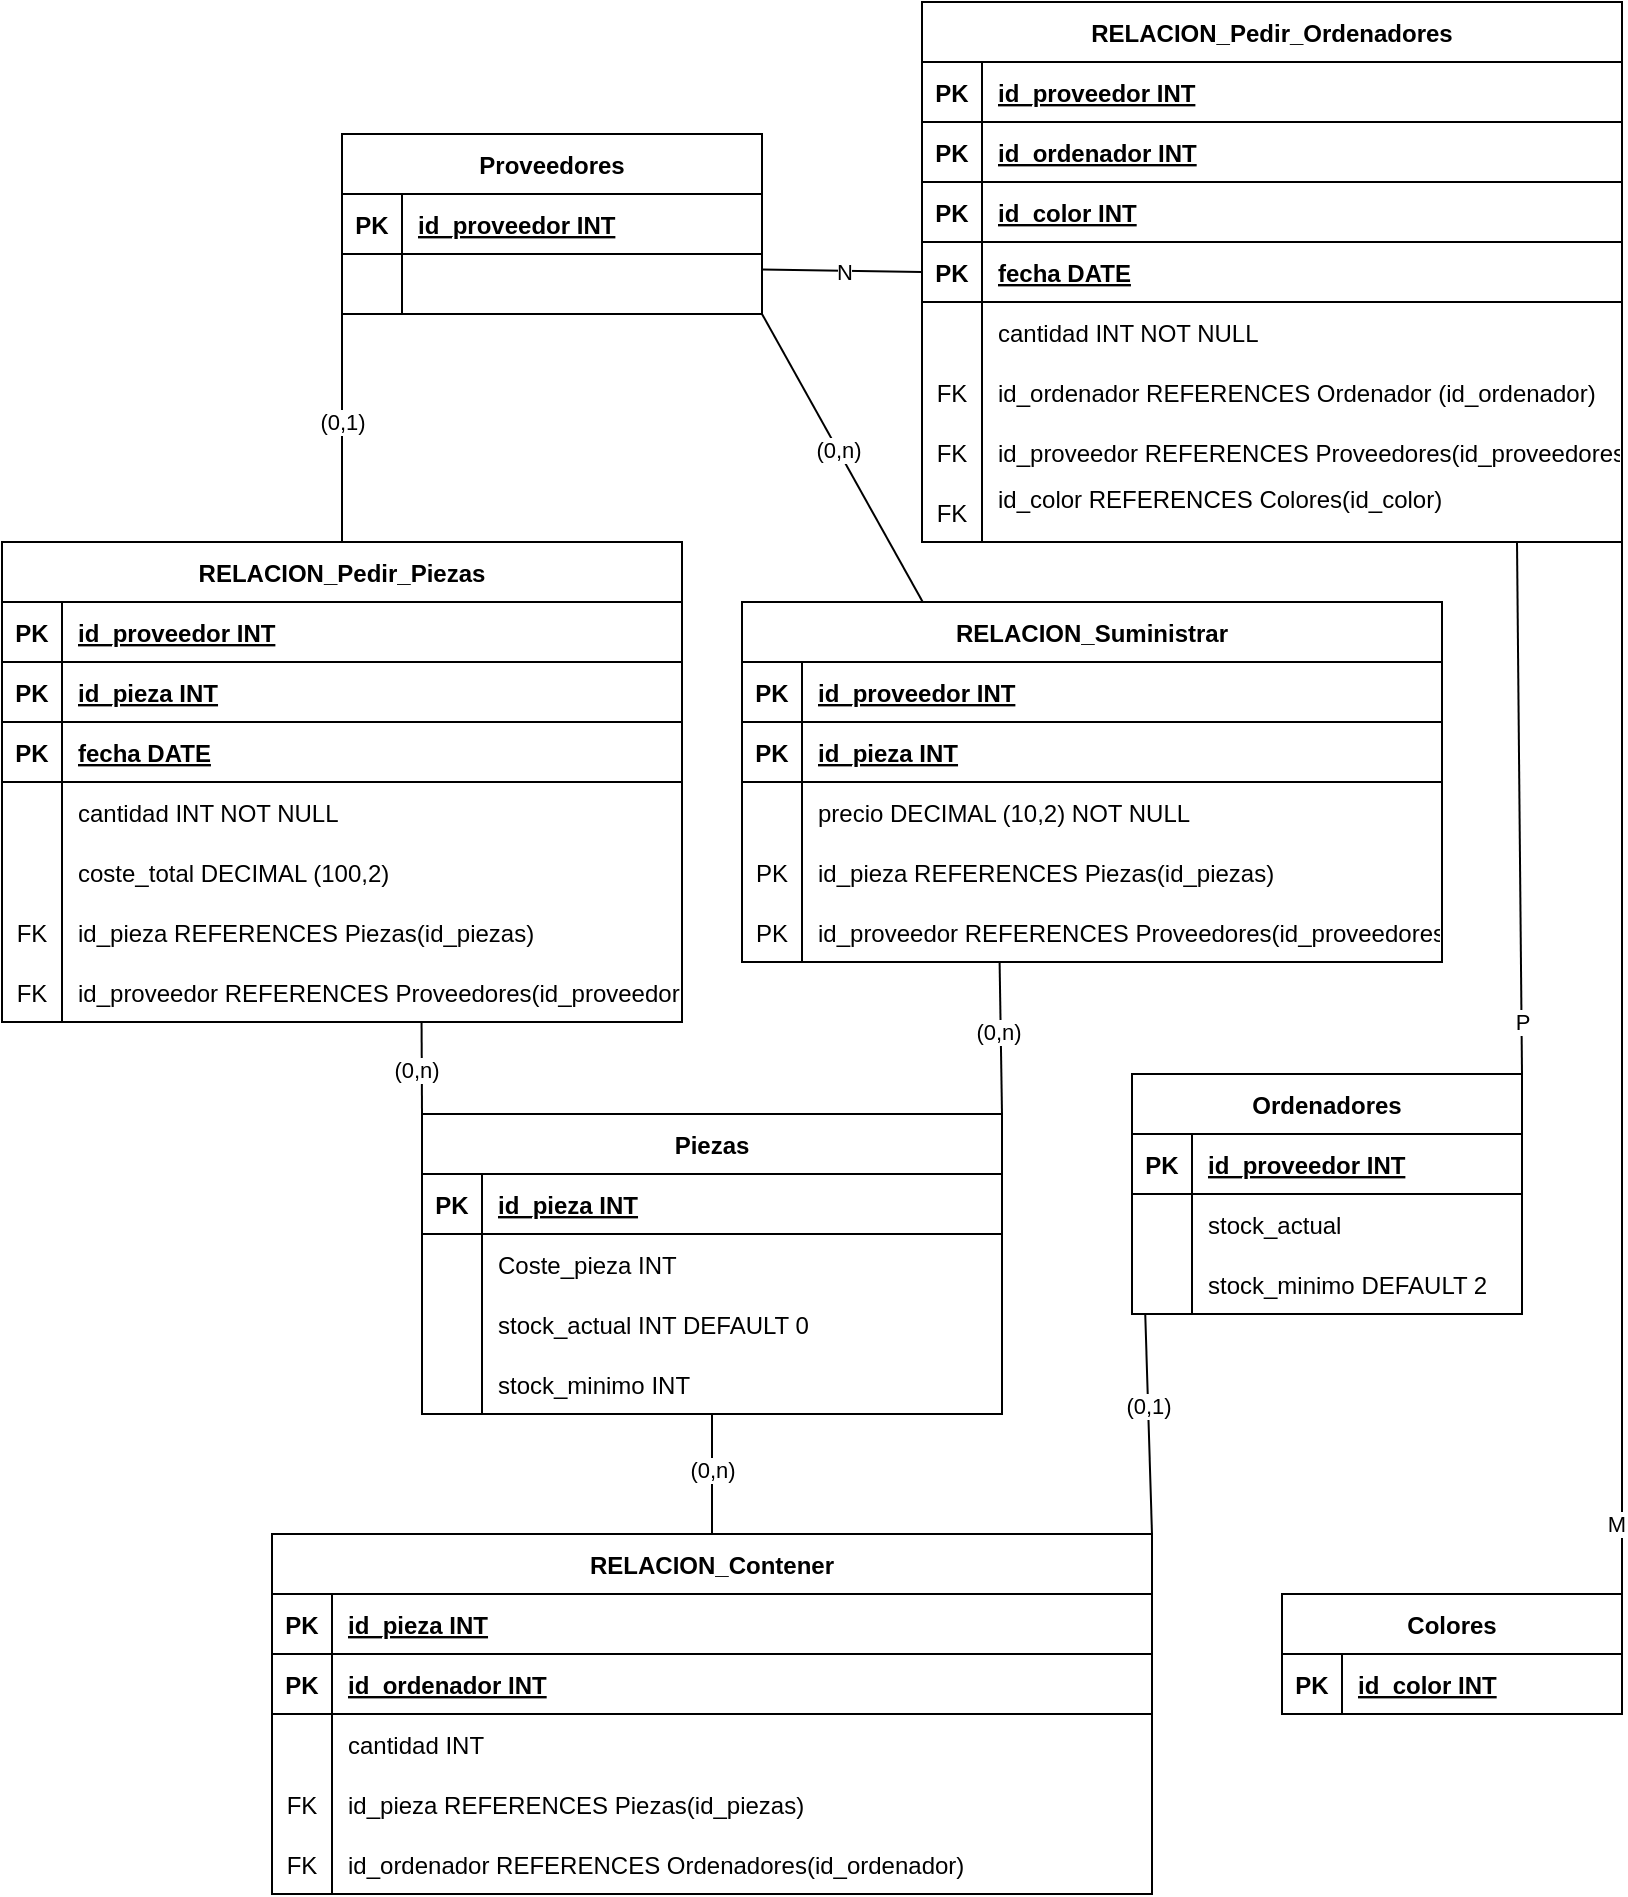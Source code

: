 <mxfile version="25.0.3">
  <diagram name="Página-1" id="WeaR8kVP9gjXqTpjdHMV">
    <mxGraphModel dx="852" dy="1345" grid="1" gridSize="10" guides="1" tooltips="1" connect="1" arrows="1" fold="1" page="1" pageScale="1" pageWidth="827" pageHeight="1169" math="0" shadow="0">
      <root>
        <mxCell id="0" />
        <mxCell id="1" parent="0" />
        <mxCell id="6BR1m1Nk0KtgJhsxXlBA-76" value="Piezas" style="shape=table;startSize=30;container=1;collapsible=1;childLayout=tableLayout;fixedRows=1;rowLines=0;fontStyle=1;align=center;resizeLast=1;" vertex="1" parent="1">
          <mxGeometry x="220" y="630" width="290" height="150" as="geometry" />
        </mxCell>
        <mxCell id="6BR1m1Nk0KtgJhsxXlBA-77" value="" style="shape=tableRow;horizontal=0;startSize=0;swimlaneHead=0;swimlaneBody=0;fillColor=none;collapsible=0;dropTarget=0;points=[[0,0.5],[1,0.5]];portConstraint=eastwest;strokeColor=inherit;top=0;left=0;right=0;bottom=1;" vertex="1" parent="6BR1m1Nk0KtgJhsxXlBA-76">
          <mxGeometry y="30" width="290" height="30" as="geometry" />
        </mxCell>
        <mxCell id="6BR1m1Nk0KtgJhsxXlBA-78" value="PK" style="shape=partialRectangle;overflow=hidden;connectable=0;fillColor=none;strokeColor=inherit;top=0;left=0;bottom=0;right=0;fontStyle=1;" vertex="1" parent="6BR1m1Nk0KtgJhsxXlBA-77">
          <mxGeometry width="30" height="30" as="geometry">
            <mxRectangle width="30" height="30" as="alternateBounds" />
          </mxGeometry>
        </mxCell>
        <mxCell id="6BR1m1Nk0KtgJhsxXlBA-79" value="id_pieza INT" style="shape=partialRectangle;overflow=hidden;connectable=0;fillColor=none;align=left;strokeColor=inherit;top=0;left=0;bottom=0;right=0;spacingLeft=6;fontStyle=5;" vertex="1" parent="6BR1m1Nk0KtgJhsxXlBA-77">
          <mxGeometry x="30" width="260" height="30" as="geometry">
            <mxRectangle width="260" height="30" as="alternateBounds" />
          </mxGeometry>
        </mxCell>
        <mxCell id="6BR1m1Nk0KtgJhsxXlBA-80" value="" style="shape=tableRow;horizontal=0;startSize=0;swimlaneHead=0;swimlaneBody=0;fillColor=none;collapsible=0;dropTarget=0;points=[[0,0.5],[1,0.5]];portConstraint=eastwest;strokeColor=inherit;top=0;left=0;right=0;bottom=0;" vertex="1" parent="6BR1m1Nk0KtgJhsxXlBA-76">
          <mxGeometry y="60" width="290" height="30" as="geometry" />
        </mxCell>
        <mxCell id="6BR1m1Nk0KtgJhsxXlBA-81" value="" style="shape=partialRectangle;overflow=hidden;connectable=0;fillColor=none;strokeColor=inherit;top=0;left=0;bottom=0;right=0;" vertex="1" parent="6BR1m1Nk0KtgJhsxXlBA-80">
          <mxGeometry width="30" height="30" as="geometry">
            <mxRectangle width="30" height="30" as="alternateBounds" />
          </mxGeometry>
        </mxCell>
        <mxCell id="6BR1m1Nk0KtgJhsxXlBA-82" value="Coste_pieza INT" style="shape=partialRectangle;overflow=hidden;connectable=0;fillColor=none;align=left;strokeColor=inherit;top=0;left=0;bottom=0;right=0;spacingLeft=6;" vertex="1" parent="6BR1m1Nk0KtgJhsxXlBA-80">
          <mxGeometry x="30" width="260" height="30" as="geometry">
            <mxRectangle width="260" height="30" as="alternateBounds" />
          </mxGeometry>
        </mxCell>
        <mxCell id="6BR1m1Nk0KtgJhsxXlBA-83" value="" style="shape=tableRow;horizontal=0;startSize=0;swimlaneHead=0;swimlaneBody=0;fillColor=none;collapsible=0;dropTarget=0;points=[[0,0.5],[1,0.5]];portConstraint=eastwest;strokeColor=inherit;top=0;left=0;right=0;bottom=0;" vertex="1" parent="6BR1m1Nk0KtgJhsxXlBA-76">
          <mxGeometry y="90" width="290" height="30" as="geometry" />
        </mxCell>
        <mxCell id="6BR1m1Nk0KtgJhsxXlBA-84" value="" style="shape=partialRectangle;overflow=hidden;connectable=0;fillColor=none;strokeColor=inherit;top=0;left=0;bottom=0;right=0;" vertex="1" parent="6BR1m1Nk0KtgJhsxXlBA-83">
          <mxGeometry width="30" height="30" as="geometry">
            <mxRectangle width="30" height="30" as="alternateBounds" />
          </mxGeometry>
        </mxCell>
        <mxCell id="6BR1m1Nk0KtgJhsxXlBA-85" value="stock_actual INT DEFAULT 0" style="shape=partialRectangle;overflow=hidden;connectable=0;fillColor=none;align=left;strokeColor=inherit;top=0;left=0;bottom=0;right=0;spacingLeft=6;" vertex="1" parent="6BR1m1Nk0KtgJhsxXlBA-83">
          <mxGeometry x="30" width="260" height="30" as="geometry">
            <mxRectangle width="260" height="30" as="alternateBounds" />
          </mxGeometry>
        </mxCell>
        <mxCell id="6BR1m1Nk0KtgJhsxXlBA-174" style="shape=tableRow;horizontal=0;startSize=0;swimlaneHead=0;swimlaneBody=0;fillColor=none;collapsible=0;dropTarget=0;points=[[0,0.5],[1,0.5]];portConstraint=eastwest;strokeColor=inherit;top=0;left=0;right=0;bottom=0;" vertex="1" parent="6BR1m1Nk0KtgJhsxXlBA-76">
          <mxGeometry y="120" width="290" height="30" as="geometry" />
        </mxCell>
        <mxCell id="6BR1m1Nk0KtgJhsxXlBA-175" style="shape=partialRectangle;overflow=hidden;connectable=0;fillColor=none;strokeColor=inherit;top=0;left=0;bottom=0;right=0;" vertex="1" parent="6BR1m1Nk0KtgJhsxXlBA-174">
          <mxGeometry width="30" height="30" as="geometry">
            <mxRectangle width="30" height="30" as="alternateBounds" />
          </mxGeometry>
        </mxCell>
        <mxCell id="6BR1m1Nk0KtgJhsxXlBA-176" value="stock_minimo INT" style="shape=partialRectangle;overflow=hidden;connectable=0;fillColor=none;align=left;strokeColor=inherit;top=0;left=0;bottom=0;right=0;spacingLeft=6;" vertex="1" parent="6BR1m1Nk0KtgJhsxXlBA-174">
          <mxGeometry x="30" width="260" height="30" as="geometry">
            <mxRectangle width="260" height="30" as="alternateBounds" />
          </mxGeometry>
        </mxCell>
        <mxCell id="6BR1m1Nk0KtgJhsxXlBA-100" value="RELACION_Contener" style="shape=table;startSize=30;container=1;collapsible=1;childLayout=tableLayout;fixedRows=1;rowLines=0;fontStyle=1;align=center;resizeLast=1;" vertex="1" parent="1">
          <mxGeometry x="145" y="840" width="440" height="180" as="geometry" />
        </mxCell>
        <mxCell id="6BR1m1Nk0KtgJhsxXlBA-101" value="" style="shape=tableRow;horizontal=0;startSize=0;swimlaneHead=0;swimlaneBody=0;fillColor=none;collapsible=0;dropTarget=0;points=[[0,0.5],[1,0.5]];portConstraint=eastwest;strokeColor=inherit;top=0;left=0;right=0;bottom=1;" vertex="1" parent="6BR1m1Nk0KtgJhsxXlBA-100">
          <mxGeometry y="30" width="440" height="30" as="geometry" />
        </mxCell>
        <mxCell id="6BR1m1Nk0KtgJhsxXlBA-102" value="PK" style="shape=partialRectangle;overflow=hidden;connectable=0;fillColor=none;strokeColor=inherit;top=0;left=0;bottom=0;right=0;fontStyle=1;" vertex="1" parent="6BR1m1Nk0KtgJhsxXlBA-101">
          <mxGeometry width="30" height="30" as="geometry">
            <mxRectangle width="30" height="30" as="alternateBounds" />
          </mxGeometry>
        </mxCell>
        <mxCell id="6BR1m1Nk0KtgJhsxXlBA-103" value="id_pieza INT" style="shape=partialRectangle;overflow=hidden;connectable=0;fillColor=none;align=left;strokeColor=inherit;top=0;left=0;bottom=0;right=0;spacingLeft=6;fontStyle=5;" vertex="1" parent="6BR1m1Nk0KtgJhsxXlBA-101">
          <mxGeometry x="30" width="410" height="30" as="geometry">
            <mxRectangle width="410" height="30" as="alternateBounds" />
          </mxGeometry>
        </mxCell>
        <mxCell id="6BR1m1Nk0KtgJhsxXlBA-112" style="shape=tableRow;horizontal=0;startSize=0;swimlaneHead=0;swimlaneBody=0;fillColor=none;collapsible=0;dropTarget=0;points=[[0,0.5],[1,0.5]];portConstraint=eastwest;strokeColor=inherit;top=0;left=0;right=0;bottom=1;" vertex="1" parent="6BR1m1Nk0KtgJhsxXlBA-100">
          <mxGeometry y="60" width="440" height="30" as="geometry" />
        </mxCell>
        <mxCell id="6BR1m1Nk0KtgJhsxXlBA-113" value="PK" style="shape=partialRectangle;overflow=hidden;connectable=0;fillColor=none;strokeColor=inherit;top=0;left=0;bottom=0;right=0;fontStyle=1;" vertex="1" parent="6BR1m1Nk0KtgJhsxXlBA-112">
          <mxGeometry width="30" height="30" as="geometry">
            <mxRectangle width="30" height="30" as="alternateBounds" />
          </mxGeometry>
        </mxCell>
        <mxCell id="6BR1m1Nk0KtgJhsxXlBA-114" value="id_ordenador INT" style="shape=partialRectangle;overflow=hidden;connectable=0;fillColor=none;align=left;strokeColor=inherit;top=0;left=0;bottom=0;right=0;spacingLeft=6;fontStyle=5;" vertex="1" parent="6BR1m1Nk0KtgJhsxXlBA-112">
          <mxGeometry x="30" width="410" height="30" as="geometry">
            <mxRectangle width="410" height="30" as="alternateBounds" />
          </mxGeometry>
        </mxCell>
        <mxCell id="6BR1m1Nk0KtgJhsxXlBA-104" value="" style="shape=tableRow;horizontal=0;startSize=0;swimlaneHead=0;swimlaneBody=0;fillColor=none;collapsible=0;dropTarget=0;points=[[0,0.5],[1,0.5]];portConstraint=eastwest;strokeColor=inherit;top=0;left=0;right=0;bottom=0;" vertex="1" parent="6BR1m1Nk0KtgJhsxXlBA-100">
          <mxGeometry y="90" width="440" height="30" as="geometry" />
        </mxCell>
        <mxCell id="6BR1m1Nk0KtgJhsxXlBA-105" value="" style="shape=partialRectangle;overflow=hidden;connectable=0;fillColor=none;strokeColor=inherit;top=0;left=0;bottom=0;right=0;" vertex="1" parent="6BR1m1Nk0KtgJhsxXlBA-104">
          <mxGeometry width="30" height="30" as="geometry">
            <mxRectangle width="30" height="30" as="alternateBounds" />
          </mxGeometry>
        </mxCell>
        <mxCell id="6BR1m1Nk0KtgJhsxXlBA-106" value="cantidad INT" style="shape=partialRectangle;overflow=hidden;connectable=0;fillColor=none;align=left;strokeColor=inherit;top=0;left=0;bottom=0;right=0;spacingLeft=6;" vertex="1" parent="6BR1m1Nk0KtgJhsxXlBA-104">
          <mxGeometry x="30" width="410" height="30" as="geometry">
            <mxRectangle width="410" height="30" as="alternateBounds" />
          </mxGeometry>
        </mxCell>
        <mxCell id="6BR1m1Nk0KtgJhsxXlBA-118" style="shape=tableRow;horizontal=0;startSize=0;swimlaneHead=0;swimlaneBody=0;fillColor=none;collapsible=0;dropTarget=0;points=[[0,0.5],[1,0.5]];portConstraint=eastwest;strokeColor=inherit;top=0;left=0;right=0;bottom=0;" vertex="1" parent="6BR1m1Nk0KtgJhsxXlBA-100">
          <mxGeometry y="120" width="440" height="30" as="geometry" />
        </mxCell>
        <mxCell id="6BR1m1Nk0KtgJhsxXlBA-119" value="FK" style="shape=partialRectangle;overflow=hidden;connectable=0;fillColor=none;strokeColor=inherit;top=0;left=0;bottom=0;right=0;" vertex="1" parent="6BR1m1Nk0KtgJhsxXlBA-118">
          <mxGeometry width="30" height="30" as="geometry">
            <mxRectangle width="30" height="30" as="alternateBounds" />
          </mxGeometry>
        </mxCell>
        <mxCell id="6BR1m1Nk0KtgJhsxXlBA-120" value="id_pieza REFERENCES Piezas(id_piezas)" style="shape=partialRectangle;overflow=hidden;connectable=0;fillColor=none;align=left;strokeColor=inherit;top=0;left=0;bottom=0;right=0;spacingLeft=6;" vertex="1" parent="6BR1m1Nk0KtgJhsxXlBA-118">
          <mxGeometry x="30" width="410" height="30" as="geometry">
            <mxRectangle width="410" height="30" as="alternateBounds" />
          </mxGeometry>
        </mxCell>
        <mxCell id="6BR1m1Nk0KtgJhsxXlBA-115" style="shape=tableRow;horizontal=0;startSize=0;swimlaneHead=0;swimlaneBody=0;fillColor=none;collapsible=0;dropTarget=0;points=[[0,0.5],[1,0.5]];portConstraint=eastwest;strokeColor=inherit;top=0;left=0;right=0;bottom=0;" vertex="1" parent="6BR1m1Nk0KtgJhsxXlBA-100">
          <mxGeometry y="150" width="440" height="30" as="geometry" />
        </mxCell>
        <mxCell id="6BR1m1Nk0KtgJhsxXlBA-116" value="FK" style="shape=partialRectangle;overflow=hidden;connectable=0;fillColor=none;strokeColor=inherit;top=0;left=0;bottom=0;right=0;" vertex="1" parent="6BR1m1Nk0KtgJhsxXlBA-115">
          <mxGeometry width="30" height="30" as="geometry">
            <mxRectangle width="30" height="30" as="alternateBounds" />
          </mxGeometry>
        </mxCell>
        <mxCell id="6BR1m1Nk0KtgJhsxXlBA-117" value="id_ordenador REFERENCES Ordenadores(id_ordenador)" style="shape=partialRectangle;overflow=hidden;connectable=0;fillColor=none;align=left;strokeColor=inherit;top=0;left=0;bottom=0;right=0;spacingLeft=6;" vertex="1" parent="6BR1m1Nk0KtgJhsxXlBA-115">
          <mxGeometry x="30" width="410" height="30" as="geometry">
            <mxRectangle width="410" height="30" as="alternateBounds" />
          </mxGeometry>
        </mxCell>
        <mxCell id="6BR1m1Nk0KtgJhsxXlBA-110" value="" style="endArrow=none;html=1;rounded=0;entryX=0.5;entryY=1;entryDx=0;entryDy=0;exitX=0.5;exitY=0;exitDx=0;exitDy=0;" edge="1" parent="1" source="6BR1m1Nk0KtgJhsxXlBA-100" target="6BR1m1Nk0KtgJhsxXlBA-76">
          <mxGeometry width="50" height="50" relative="1" as="geometry">
            <mxPoint x="440" y="830" as="sourcePoint" />
            <mxPoint x="490" y="780" as="targetPoint" />
          </mxGeometry>
        </mxCell>
        <mxCell id="6BR1m1Nk0KtgJhsxXlBA-121" value="(0,n)" style="edgeLabel;html=1;align=center;verticalAlign=middle;resizable=0;points=[];" vertex="1" connectable="0" parent="6BR1m1Nk0KtgJhsxXlBA-110">
          <mxGeometry x="0.063" relative="1" as="geometry">
            <mxPoint as="offset" />
          </mxGeometry>
        </mxCell>
        <mxCell id="6BR1m1Nk0KtgJhsxXlBA-111" value="" style="endArrow=none;html=1;rounded=0;entryX=0.034;entryY=1.009;entryDx=0;entryDy=0;exitX=1;exitY=0;exitDx=0;exitDy=0;entryPerimeter=0;" edge="1" parent="1" source="6BR1m1Nk0KtgJhsxXlBA-100" target="6BR1m1Nk0KtgJhsxXlBA-221">
          <mxGeometry width="50" height="50" relative="1" as="geometry">
            <mxPoint x="690" y="930" as="sourcePoint" />
            <mxPoint x="814.55" y="930" as="targetPoint" />
          </mxGeometry>
        </mxCell>
        <mxCell id="6BR1m1Nk0KtgJhsxXlBA-123" value="(0,1)" style="edgeLabel;html=1;align=center;verticalAlign=middle;resizable=0;points=[];" vertex="1" connectable="0" parent="6BR1m1Nk0KtgJhsxXlBA-111">
          <mxGeometry x="0.127" y="-2" relative="1" as="geometry">
            <mxPoint x="-2" y="-2" as="offset" />
          </mxGeometry>
        </mxCell>
        <mxCell id="6BR1m1Nk0KtgJhsxXlBA-124" value="Proveedores" style="shape=table;startSize=30;container=1;collapsible=1;childLayout=tableLayout;fixedRows=1;rowLines=0;fontStyle=1;align=center;resizeLast=1;" vertex="1" parent="1">
          <mxGeometry x="180" y="140" width="210" height="90" as="geometry" />
        </mxCell>
        <mxCell id="6BR1m1Nk0KtgJhsxXlBA-125" value="" style="shape=tableRow;horizontal=0;startSize=0;swimlaneHead=0;swimlaneBody=0;fillColor=none;collapsible=0;dropTarget=0;points=[[0,0.5],[1,0.5]];portConstraint=eastwest;strokeColor=inherit;top=0;left=0;right=0;bottom=1;" vertex="1" parent="6BR1m1Nk0KtgJhsxXlBA-124">
          <mxGeometry y="30" width="210" height="30" as="geometry" />
        </mxCell>
        <mxCell id="6BR1m1Nk0KtgJhsxXlBA-126" value="PK" style="shape=partialRectangle;overflow=hidden;connectable=0;fillColor=none;strokeColor=inherit;top=0;left=0;bottom=0;right=0;fontStyle=1;" vertex="1" parent="6BR1m1Nk0KtgJhsxXlBA-125">
          <mxGeometry width="30" height="30" as="geometry">
            <mxRectangle width="30" height="30" as="alternateBounds" />
          </mxGeometry>
        </mxCell>
        <mxCell id="6BR1m1Nk0KtgJhsxXlBA-127" value="id_proveedor INT" style="shape=partialRectangle;overflow=hidden;connectable=0;fillColor=none;align=left;strokeColor=inherit;top=0;left=0;bottom=0;right=0;spacingLeft=6;fontStyle=5;" vertex="1" parent="6BR1m1Nk0KtgJhsxXlBA-125">
          <mxGeometry x="30" width="180" height="30" as="geometry">
            <mxRectangle width="180" height="30" as="alternateBounds" />
          </mxGeometry>
        </mxCell>
        <mxCell id="6BR1m1Nk0KtgJhsxXlBA-128" value="" style="shape=tableRow;horizontal=0;startSize=0;swimlaneHead=0;swimlaneBody=0;fillColor=none;collapsible=0;dropTarget=0;points=[[0,0.5],[1,0.5]];portConstraint=eastwest;strokeColor=inherit;top=0;left=0;right=0;bottom=0;" vertex="1" parent="6BR1m1Nk0KtgJhsxXlBA-124">
          <mxGeometry y="60" width="210" height="30" as="geometry" />
        </mxCell>
        <mxCell id="6BR1m1Nk0KtgJhsxXlBA-129" value="" style="shape=partialRectangle;overflow=hidden;connectable=0;fillColor=none;strokeColor=inherit;top=0;left=0;bottom=0;right=0;" vertex="1" parent="6BR1m1Nk0KtgJhsxXlBA-128">
          <mxGeometry width="30" height="30" as="geometry">
            <mxRectangle width="30" height="30" as="alternateBounds" />
          </mxGeometry>
        </mxCell>
        <mxCell id="6BR1m1Nk0KtgJhsxXlBA-130" value="" style="shape=partialRectangle;overflow=hidden;connectable=0;fillColor=none;align=left;strokeColor=inherit;top=0;left=0;bottom=0;right=0;spacingLeft=6;" vertex="1" parent="6BR1m1Nk0KtgJhsxXlBA-128">
          <mxGeometry x="30" width="180" height="30" as="geometry">
            <mxRectangle width="180" height="30" as="alternateBounds" />
          </mxGeometry>
        </mxCell>
        <mxCell id="6BR1m1Nk0KtgJhsxXlBA-144" value="" style="endArrow=none;html=1;rounded=0;entryX=1;entryY=1;entryDx=0;entryDy=0;exitX=0.259;exitY=0.003;exitDx=0;exitDy=0;exitPerimeter=0;" edge="1" parent="1" source="6BR1m1Nk0KtgJhsxXlBA-147" target="6BR1m1Nk0KtgJhsxXlBA-124">
          <mxGeometry width="50" height="50" relative="1" as="geometry">
            <mxPoint x="470" y="370" as="sourcePoint" />
            <mxPoint x="465" y="311" as="targetPoint" />
          </mxGeometry>
        </mxCell>
        <mxCell id="6BR1m1Nk0KtgJhsxXlBA-158" value="(0,n)" style="edgeLabel;html=1;align=center;verticalAlign=middle;resizable=0;points=[];" vertex="1" connectable="0" parent="6BR1m1Nk0KtgJhsxXlBA-144">
          <mxGeometry x="0.056" relative="1" as="geometry">
            <mxPoint as="offset" />
          </mxGeometry>
        </mxCell>
        <mxCell id="6BR1m1Nk0KtgJhsxXlBA-146" value="" style="endArrow=none;html=1;rounded=0;exitX=1;exitY=0;exitDx=0;exitDy=0;entryX=0.368;entryY=1;entryDx=0;entryDy=0;entryPerimeter=0;" edge="1" parent="1" source="6BR1m1Nk0KtgJhsxXlBA-76" target="6BR1m1Nk0KtgJhsxXlBA-204">
          <mxGeometry width="50" height="50" relative="1" as="geometry">
            <mxPoint x="450" y="630" as="sourcePoint" />
            <mxPoint x="520" y="550" as="targetPoint" />
            <Array as="points" />
          </mxGeometry>
        </mxCell>
        <mxCell id="6BR1m1Nk0KtgJhsxXlBA-159" value="(0,n)" style="edgeLabel;html=1;align=center;verticalAlign=middle;resizable=0;points=[];" vertex="1" connectable="0" parent="6BR1m1Nk0KtgJhsxXlBA-146">
          <mxGeometry x="0.074" y="2" relative="1" as="geometry">
            <mxPoint as="offset" />
          </mxGeometry>
        </mxCell>
        <mxCell id="6BR1m1Nk0KtgJhsxXlBA-147" value="RELACION_Suministrar" style="shape=table;startSize=30;container=1;collapsible=1;childLayout=tableLayout;fixedRows=1;rowLines=0;fontStyle=1;align=center;resizeLast=1;" vertex="1" parent="1">
          <mxGeometry x="380" y="374" width="350" height="180" as="geometry" />
        </mxCell>
        <mxCell id="6BR1m1Nk0KtgJhsxXlBA-148" value="" style="shape=tableRow;horizontal=0;startSize=0;swimlaneHead=0;swimlaneBody=0;fillColor=none;collapsible=0;dropTarget=0;points=[[0,0.5],[1,0.5]];portConstraint=eastwest;strokeColor=inherit;top=0;left=0;right=0;bottom=1;" vertex="1" parent="6BR1m1Nk0KtgJhsxXlBA-147">
          <mxGeometry y="30" width="350" height="30" as="geometry" />
        </mxCell>
        <mxCell id="6BR1m1Nk0KtgJhsxXlBA-149" value="PK" style="shape=partialRectangle;overflow=hidden;connectable=0;fillColor=none;strokeColor=inherit;top=0;left=0;bottom=0;right=0;fontStyle=1;" vertex="1" parent="6BR1m1Nk0KtgJhsxXlBA-148">
          <mxGeometry width="30" height="30" as="geometry">
            <mxRectangle width="30" height="30" as="alternateBounds" />
          </mxGeometry>
        </mxCell>
        <mxCell id="6BR1m1Nk0KtgJhsxXlBA-150" value="id_proveedor INT" style="shape=partialRectangle;overflow=hidden;connectable=0;fillColor=none;align=left;strokeColor=inherit;top=0;left=0;bottom=0;right=0;spacingLeft=6;fontStyle=5;" vertex="1" parent="6BR1m1Nk0KtgJhsxXlBA-148">
          <mxGeometry x="30" width="320" height="30" as="geometry">
            <mxRectangle width="320" height="30" as="alternateBounds" />
          </mxGeometry>
        </mxCell>
        <mxCell id="6BR1m1Nk0KtgJhsxXlBA-155" style="shape=tableRow;horizontal=0;startSize=0;swimlaneHead=0;swimlaneBody=0;fillColor=none;collapsible=0;dropTarget=0;points=[[0,0.5],[1,0.5]];portConstraint=eastwest;strokeColor=inherit;top=0;left=0;right=0;bottom=1;" vertex="1" parent="6BR1m1Nk0KtgJhsxXlBA-147">
          <mxGeometry y="60" width="350" height="30" as="geometry" />
        </mxCell>
        <mxCell id="6BR1m1Nk0KtgJhsxXlBA-156" value="PK" style="shape=partialRectangle;overflow=hidden;connectable=0;fillColor=none;strokeColor=inherit;top=0;left=0;bottom=0;right=0;fontStyle=1;" vertex="1" parent="6BR1m1Nk0KtgJhsxXlBA-155">
          <mxGeometry width="30" height="30" as="geometry">
            <mxRectangle width="30" height="30" as="alternateBounds" />
          </mxGeometry>
        </mxCell>
        <mxCell id="6BR1m1Nk0KtgJhsxXlBA-157" value="id_pieza INT" style="shape=partialRectangle;overflow=hidden;connectable=0;fillColor=none;align=left;strokeColor=inherit;top=0;left=0;bottom=0;right=0;spacingLeft=6;fontStyle=5;" vertex="1" parent="6BR1m1Nk0KtgJhsxXlBA-155">
          <mxGeometry x="30" width="320" height="30" as="geometry">
            <mxRectangle width="320" height="30" as="alternateBounds" />
          </mxGeometry>
        </mxCell>
        <mxCell id="6BR1m1Nk0KtgJhsxXlBA-151" value="" style="shape=tableRow;horizontal=0;startSize=0;swimlaneHead=0;swimlaneBody=0;fillColor=none;collapsible=0;dropTarget=0;points=[[0,0.5],[1,0.5]];portConstraint=eastwest;strokeColor=inherit;top=0;left=0;right=0;bottom=0;" vertex="1" parent="6BR1m1Nk0KtgJhsxXlBA-147">
          <mxGeometry y="90" width="350" height="30" as="geometry" />
        </mxCell>
        <mxCell id="6BR1m1Nk0KtgJhsxXlBA-152" value="" style="shape=partialRectangle;overflow=hidden;connectable=0;fillColor=none;strokeColor=inherit;top=0;left=0;bottom=0;right=0;" vertex="1" parent="6BR1m1Nk0KtgJhsxXlBA-151">
          <mxGeometry width="30" height="30" as="geometry">
            <mxRectangle width="30" height="30" as="alternateBounds" />
          </mxGeometry>
        </mxCell>
        <mxCell id="6BR1m1Nk0KtgJhsxXlBA-153" value="precio DECIMAL (10,2) NOT NULL" style="shape=partialRectangle;overflow=hidden;connectable=0;fillColor=none;align=left;strokeColor=inherit;top=0;left=0;bottom=0;right=0;spacingLeft=6;" vertex="1" parent="6BR1m1Nk0KtgJhsxXlBA-151">
          <mxGeometry x="30" width="320" height="30" as="geometry">
            <mxRectangle width="320" height="30" as="alternateBounds" />
          </mxGeometry>
        </mxCell>
        <mxCell id="6BR1m1Nk0KtgJhsxXlBA-201" style="shape=tableRow;horizontal=0;startSize=0;swimlaneHead=0;swimlaneBody=0;fillColor=none;collapsible=0;dropTarget=0;points=[[0,0.5],[1,0.5]];portConstraint=eastwest;strokeColor=inherit;top=0;left=0;right=0;bottom=0;" vertex="1" parent="6BR1m1Nk0KtgJhsxXlBA-147">
          <mxGeometry y="120" width="350" height="30" as="geometry" />
        </mxCell>
        <mxCell id="6BR1m1Nk0KtgJhsxXlBA-202" value="PK" style="shape=partialRectangle;overflow=hidden;connectable=0;fillColor=none;strokeColor=inherit;top=0;left=0;bottom=0;right=0;" vertex="1" parent="6BR1m1Nk0KtgJhsxXlBA-201">
          <mxGeometry width="30" height="30" as="geometry">
            <mxRectangle width="30" height="30" as="alternateBounds" />
          </mxGeometry>
        </mxCell>
        <mxCell id="6BR1m1Nk0KtgJhsxXlBA-203" value="id_pieza REFERENCES Piezas(id_piezas)" style="shape=partialRectangle;overflow=hidden;connectable=0;fillColor=none;align=left;strokeColor=inherit;top=0;left=0;bottom=0;right=0;spacingLeft=6;" vertex="1" parent="6BR1m1Nk0KtgJhsxXlBA-201">
          <mxGeometry x="30" width="320" height="30" as="geometry">
            <mxRectangle width="320" height="30" as="alternateBounds" />
          </mxGeometry>
        </mxCell>
        <mxCell id="6BR1m1Nk0KtgJhsxXlBA-204" style="shape=tableRow;horizontal=0;startSize=0;swimlaneHead=0;swimlaneBody=0;fillColor=none;collapsible=0;dropTarget=0;points=[[0,0.5],[1,0.5]];portConstraint=eastwest;strokeColor=inherit;top=0;left=0;right=0;bottom=0;" vertex="1" parent="6BR1m1Nk0KtgJhsxXlBA-147">
          <mxGeometry y="150" width="350" height="30" as="geometry" />
        </mxCell>
        <mxCell id="6BR1m1Nk0KtgJhsxXlBA-205" value="PK" style="shape=partialRectangle;overflow=hidden;connectable=0;fillColor=none;strokeColor=inherit;top=0;left=0;bottom=0;right=0;" vertex="1" parent="6BR1m1Nk0KtgJhsxXlBA-204">
          <mxGeometry width="30" height="30" as="geometry">
            <mxRectangle width="30" height="30" as="alternateBounds" />
          </mxGeometry>
        </mxCell>
        <mxCell id="6BR1m1Nk0KtgJhsxXlBA-206" value="id_proveedor REFERENCES Proveedores(id_proveedores)" style="shape=partialRectangle;overflow=hidden;connectable=0;fillColor=none;align=left;strokeColor=inherit;top=0;left=0;bottom=0;right=0;spacingLeft=6;" vertex="1" parent="6BR1m1Nk0KtgJhsxXlBA-204">
          <mxGeometry x="30" width="320" height="30" as="geometry">
            <mxRectangle width="320" height="30" as="alternateBounds" />
          </mxGeometry>
        </mxCell>
        <mxCell id="6BR1m1Nk0KtgJhsxXlBA-160" value="RELACION_Pedir_Piezas" style="shape=table;startSize=30;container=1;collapsible=1;childLayout=tableLayout;fixedRows=1;rowLines=0;fontStyle=1;align=center;resizeLast=1;" vertex="1" parent="1">
          <mxGeometry x="10" y="344" width="340" height="240" as="geometry" />
        </mxCell>
        <mxCell id="6BR1m1Nk0KtgJhsxXlBA-161" value="" style="shape=tableRow;horizontal=0;startSize=0;swimlaneHead=0;swimlaneBody=0;fillColor=none;collapsible=0;dropTarget=0;points=[[0,0.5],[1,0.5]];portConstraint=eastwest;strokeColor=inherit;top=0;left=0;right=0;bottom=1;" vertex="1" parent="6BR1m1Nk0KtgJhsxXlBA-160">
          <mxGeometry y="30" width="340" height="30" as="geometry" />
        </mxCell>
        <mxCell id="6BR1m1Nk0KtgJhsxXlBA-162" value="PK" style="shape=partialRectangle;overflow=hidden;connectable=0;fillColor=none;strokeColor=inherit;top=0;left=0;bottom=0;right=0;fontStyle=1;" vertex="1" parent="6BR1m1Nk0KtgJhsxXlBA-161">
          <mxGeometry width="30" height="30" as="geometry">
            <mxRectangle width="30" height="30" as="alternateBounds" />
          </mxGeometry>
        </mxCell>
        <mxCell id="6BR1m1Nk0KtgJhsxXlBA-163" value="id_proveedor INT" style="shape=partialRectangle;overflow=hidden;connectable=0;fillColor=none;align=left;strokeColor=inherit;top=0;left=0;bottom=0;right=0;spacingLeft=6;fontStyle=5;" vertex="1" parent="6BR1m1Nk0KtgJhsxXlBA-161">
          <mxGeometry x="30" width="310" height="30" as="geometry">
            <mxRectangle width="310" height="30" as="alternateBounds" />
          </mxGeometry>
        </mxCell>
        <mxCell id="6BR1m1Nk0KtgJhsxXlBA-164" style="shape=tableRow;horizontal=0;startSize=0;swimlaneHead=0;swimlaneBody=0;fillColor=none;collapsible=0;dropTarget=0;points=[[0,0.5],[1,0.5]];portConstraint=eastwest;strokeColor=inherit;top=0;left=0;right=0;bottom=1;" vertex="1" parent="6BR1m1Nk0KtgJhsxXlBA-160">
          <mxGeometry y="60" width="340" height="30" as="geometry" />
        </mxCell>
        <mxCell id="6BR1m1Nk0KtgJhsxXlBA-165" value="PK" style="shape=partialRectangle;overflow=hidden;connectable=0;fillColor=none;strokeColor=inherit;top=0;left=0;bottom=0;right=0;fontStyle=1;" vertex="1" parent="6BR1m1Nk0KtgJhsxXlBA-164">
          <mxGeometry width="30" height="30" as="geometry">
            <mxRectangle width="30" height="30" as="alternateBounds" />
          </mxGeometry>
        </mxCell>
        <mxCell id="6BR1m1Nk0KtgJhsxXlBA-166" value="id_pieza INT" style="shape=partialRectangle;overflow=hidden;connectable=0;fillColor=none;align=left;strokeColor=inherit;top=0;left=0;bottom=0;right=0;spacingLeft=6;fontStyle=5;" vertex="1" parent="6BR1m1Nk0KtgJhsxXlBA-164">
          <mxGeometry x="30" width="310" height="30" as="geometry">
            <mxRectangle width="310" height="30" as="alternateBounds" />
          </mxGeometry>
        </mxCell>
        <mxCell id="6BR1m1Nk0KtgJhsxXlBA-189" style="shape=tableRow;horizontal=0;startSize=0;swimlaneHead=0;swimlaneBody=0;fillColor=none;collapsible=0;dropTarget=0;points=[[0,0.5],[1,0.5]];portConstraint=eastwest;strokeColor=inherit;top=0;left=0;right=0;bottom=1;" vertex="1" parent="6BR1m1Nk0KtgJhsxXlBA-160">
          <mxGeometry y="90" width="340" height="30" as="geometry" />
        </mxCell>
        <mxCell id="6BR1m1Nk0KtgJhsxXlBA-190" value="PK" style="shape=partialRectangle;overflow=hidden;connectable=0;fillColor=none;strokeColor=inherit;top=0;left=0;bottom=0;right=0;fontStyle=1;" vertex="1" parent="6BR1m1Nk0KtgJhsxXlBA-189">
          <mxGeometry width="30" height="30" as="geometry">
            <mxRectangle width="30" height="30" as="alternateBounds" />
          </mxGeometry>
        </mxCell>
        <mxCell id="6BR1m1Nk0KtgJhsxXlBA-191" value="fecha DATE" style="shape=partialRectangle;overflow=hidden;connectable=0;fillColor=none;align=left;strokeColor=inherit;top=0;left=0;bottom=0;right=0;spacingLeft=6;fontStyle=5;" vertex="1" parent="6BR1m1Nk0KtgJhsxXlBA-189">
          <mxGeometry x="30" width="310" height="30" as="geometry">
            <mxRectangle width="310" height="30" as="alternateBounds" />
          </mxGeometry>
        </mxCell>
        <mxCell id="6BR1m1Nk0KtgJhsxXlBA-167" value="" style="shape=tableRow;horizontal=0;startSize=0;swimlaneHead=0;swimlaneBody=0;fillColor=none;collapsible=0;dropTarget=0;points=[[0,0.5],[1,0.5]];portConstraint=eastwest;strokeColor=inherit;top=0;left=0;right=0;bottom=0;" vertex="1" parent="6BR1m1Nk0KtgJhsxXlBA-160">
          <mxGeometry y="120" width="340" height="30" as="geometry" />
        </mxCell>
        <mxCell id="6BR1m1Nk0KtgJhsxXlBA-168" value="" style="shape=partialRectangle;overflow=hidden;connectable=0;fillColor=none;strokeColor=inherit;top=0;left=0;bottom=0;right=0;" vertex="1" parent="6BR1m1Nk0KtgJhsxXlBA-167">
          <mxGeometry width="30" height="30" as="geometry">
            <mxRectangle width="30" height="30" as="alternateBounds" />
          </mxGeometry>
        </mxCell>
        <mxCell id="6BR1m1Nk0KtgJhsxXlBA-169" value="cantidad INT NOT NULL" style="shape=partialRectangle;overflow=hidden;connectable=0;fillColor=none;align=left;strokeColor=inherit;top=0;left=0;bottom=0;right=0;spacingLeft=6;" vertex="1" parent="6BR1m1Nk0KtgJhsxXlBA-167">
          <mxGeometry x="30" width="310" height="30" as="geometry">
            <mxRectangle width="310" height="30" as="alternateBounds" />
          </mxGeometry>
        </mxCell>
        <mxCell id="6BR1m1Nk0KtgJhsxXlBA-183" style="shape=tableRow;horizontal=0;startSize=0;swimlaneHead=0;swimlaneBody=0;fillColor=none;collapsible=0;dropTarget=0;points=[[0,0.5],[1,0.5]];portConstraint=eastwest;strokeColor=inherit;top=0;left=0;right=0;bottom=0;" vertex="1" parent="6BR1m1Nk0KtgJhsxXlBA-160">
          <mxGeometry y="150" width="340" height="30" as="geometry" />
        </mxCell>
        <mxCell id="6BR1m1Nk0KtgJhsxXlBA-184" style="shape=partialRectangle;overflow=hidden;connectable=0;fillColor=none;strokeColor=inherit;top=0;left=0;bottom=0;right=0;" vertex="1" parent="6BR1m1Nk0KtgJhsxXlBA-183">
          <mxGeometry width="30" height="30" as="geometry">
            <mxRectangle width="30" height="30" as="alternateBounds" />
          </mxGeometry>
        </mxCell>
        <mxCell id="6BR1m1Nk0KtgJhsxXlBA-185" value="coste_total DECIMAL (100,2)" style="shape=partialRectangle;overflow=hidden;connectable=0;fillColor=none;align=left;strokeColor=inherit;top=0;left=0;bottom=0;right=0;spacingLeft=6;" vertex="1" parent="6BR1m1Nk0KtgJhsxXlBA-183">
          <mxGeometry x="30" width="310" height="30" as="geometry">
            <mxRectangle width="310" height="30" as="alternateBounds" />
          </mxGeometry>
        </mxCell>
        <mxCell id="6BR1m1Nk0KtgJhsxXlBA-195" style="shape=tableRow;horizontal=0;startSize=0;swimlaneHead=0;swimlaneBody=0;fillColor=none;collapsible=0;dropTarget=0;points=[[0,0.5],[1,0.5]];portConstraint=eastwest;strokeColor=inherit;top=0;left=0;right=0;bottom=0;" vertex="1" parent="6BR1m1Nk0KtgJhsxXlBA-160">
          <mxGeometry y="180" width="340" height="30" as="geometry" />
        </mxCell>
        <mxCell id="6BR1m1Nk0KtgJhsxXlBA-196" value="FK" style="shape=partialRectangle;overflow=hidden;connectable=0;fillColor=none;strokeColor=inherit;top=0;left=0;bottom=0;right=0;" vertex="1" parent="6BR1m1Nk0KtgJhsxXlBA-195">
          <mxGeometry width="30" height="30" as="geometry">
            <mxRectangle width="30" height="30" as="alternateBounds" />
          </mxGeometry>
        </mxCell>
        <mxCell id="6BR1m1Nk0KtgJhsxXlBA-197" value="id_pieza REFERENCES Piezas(id_piezas)" style="shape=partialRectangle;overflow=hidden;connectable=0;fillColor=none;align=left;strokeColor=inherit;top=0;left=0;bottom=0;right=0;spacingLeft=6;" vertex="1" parent="6BR1m1Nk0KtgJhsxXlBA-195">
          <mxGeometry x="30" width="310" height="30" as="geometry">
            <mxRectangle width="310" height="30" as="alternateBounds" />
          </mxGeometry>
        </mxCell>
        <mxCell id="6BR1m1Nk0KtgJhsxXlBA-198" style="shape=tableRow;horizontal=0;startSize=0;swimlaneHead=0;swimlaneBody=0;fillColor=none;collapsible=0;dropTarget=0;points=[[0,0.5],[1,0.5]];portConstraint=eastwest;strokeColor=inherit;top=0;left=0;right=0;bottom=0;" vertex="1" parent="6BR1m1Nk0KtgJhsxXlBA-160">
          <mxGeometry y="210" width="340" height="30" as="geometry" />
        </mxCell>
        <mxCell id="6BR1m1Nk0KtgJhsxXlBA-199" value="FK" style="shape=partialRectangle;overflow=hidden;connectable=0;fillColor=none;strokeColor=inherit;top=0;left=0;bottom=0;right=0;" vertex="1" parent="6BR1m1Nk0KtgJhsxXlBA-198">
          <mxGeometry width="30" height="30" as="geometry">
            <mxRectangle width="30" height="30" as="alternateBounds" />
          </mxGeometry>
        </mxCell>
        <mxCell id="6BR1m1Nk0KtgJhsxXlBA-200" value="id_proveedor REFERENCES Proveedores(id_proveedores)" style="shape=partialRectangle;overflow=hidden;connectable=0;fillColor=none;align=left;strokeColor=inherit;top=0;left=0;bottom=0;right=0;spacingLeft=6;" vertex="1" parent="6BR1m1Nk0KtgJhsxXlBA-198">
          <mxGeometry x="30" width="310" height="30" as="geometry">
            <mxRectangle width="310" height="30" as="alternateBounds" />
          </mxGeometry>
        </mxCell>
        <mxCell id="6BR1m1Nk0KtgJhsxXlBA-170" value="" style="endArrow=none;html=1;rounded=0;exitX=0;exitY=0;exitDx=0;exitDy=0;entryX=0.617;entryY=0.991;entryDx=0;entryDy=0;entryPerimeter=0;" edge="1" parent="1" source="6BR1m1Nk0KtgJhsxXlBA-76" target="6BR1m1Nk0KtgJhsxXlBA-198">
          <mxGeometry width="50" height="50" relative="1" as="geometry">
            <mxPoint x="330" y="600" as="sourcePoint" />
            <mxPoint x="300" y="550" as="targetPoint" />
          </mxGeometry>
        </mxCell>
        <mxCell id="6BR1m1Nk0KtgJhsxXlBA-182" value="(0,n)" style="edgeLabel;html=1;align=center;verticalAlign=middle;resizable=0;points=[];" vertex="1" connectable="0" parent="6BR1m1Nk0KtgJhsxXlBA-170">
          <mxGeometry x="-0.029" y="3" relative="1" as="geometry">
            <mxPoint as="offset" />
          </mxGeometry>
        </mxCell>
        <mxCell id="6BR1m1Nk0KtgJhsxXlBA-177" value="" style="endArrow=none;html=1;rounded=0;entryX=0;entryY=0.959;entryDx=0;entryDy=0;entryPerimeter=0;exitX=0.5;exitY=0;exitDx=0;exitDy=0;" edge="1" parent="1" source="6BR1m1Nk0KtgJhsxXlBA-160" target="6BR1m1Nk0KtgJhsxXlBA-128">
          <mxGeometry width="50" height="50" relative="1" as="geometry">
            <mxPoint x="230" y="340" as="sourcePoint" />
            <mxPoint x="240" y="295" as="targetPoint" />
          </mxGeometry>
        </mxCell>
        <mxCell id="6BR1m1Nk0KtgJhsxXlBA-179" value="(0,1)" style="edgeLabel;html=1;align=center;verticalAlign=middle;resizable=0;points=[];" vertex="1" connectable="0" parent="6BR1m1Nk0KtgJhsxXlBA-177">
          <mxGeometry x="0.053" relative="1" as="geometry">
            <mxPoint as="offset" />
          </mxGeometry>
        </mxCell>
        <mxCell id="6BR1m1Nk0KtgJhsxXlBA-213" value="Ordenadores" style="shape=table;startSize=30;container=1;collapsible=1;childLayout=tableLayout;fixedRows=1;rowLines=0;fontStyle=1;align=center;resizeLast=1;" vertex="1" parent="1">
          <mxGeometry x="575" y="610" width="195" height="120" as="geometry" />
        </mxCell>
        <mxCell id="6BR1m1Nk0KtgJhsxXlBA-214" value="" style="shape=tableRow;horizontal=0;startSize=0;swimlaneHead=0;swimlaneBody=0;fillColor=none;collapsible=0;dropTarget=0;points=[[0,0.5],[1,0.5]];portConstraint=eastwest;strokeColor=inherit;top=0;left=0;right=0;bottom=1;" vertex="1" parent="6BR1m1Nk0KtgJhsxXlBA-213">
          <mxGeometry y="30" width="195" height="30" as="geometry" />
        </mxCell>
        <mxCell id="6BR1m1Nk0KtgJhsxXlBA-215" value="PK" style="shape=partialRectangle;overflow=hidden;connectable=0;fillColor=none;strokeColor=inherit;top=0;left=0;bottom=0;right=0;fontStyle=1;" vertex="1" parent="6BR1m1Nk0KtgJhsxXlBA-214">
          <mxGeometry width="30" height="30" as="geometry">
            <mxRectangle width="30" height="30" as="alternateBounds" />
          </mxGeometry>
        </mxCell>
        <mxCell id="6BR1m1Nk0KtgJhsxXlBA-216" value="id_proveedor INT" style="shape=partialRectangle;overflow=hidden;connectable=0;fillColor=none;align=left;strokeColor=inherit;top=0;left=0;bottom=0;right=0;spacingLeft=6;fontStyle=5;" vertex="1" parent="6BR1m1Nk0KtgJhsxXlBA-214">
          <mxGeometry x="30" width="165" height="30" as="geometry">
            <mxRectangle width="165" height="30" as="alternateBounds" />
          </mxGeometry>
        </mxCell>
        <mxCell id="6BR1m1Nk0KtgJhsxXlBA-217" value="" style="shape=tableRow;horizontal=0;startSize=0;swimlaneHead=0;swimlaneBody=0;fillColor=none;collapsible=0;dropTarget=0;points=[[0,0.5],[1,0.5]];portConstraint=eastwest;strokeColor=inherit;top=0;left=0;right=0;bottom=0;" vertex="1" parent="6BR1m1Nk0KtgJhsxXlBA-213">
          <mxGeometry y="60" width="195" height="30" as="geometry" />
        </mxCell>
        <mxCell id="6BR1m1Nk0KtgJhsxXlBA-218" value="" style="shape=partialRectangle;overflow=hidden;connectable=0;fillColor=none;strokeColor=inherit;top=0;left=0;bottom=0;right=0;" vertex="1" parent="6BR1m1Nk0KtgJhsxXlBA-217">
          <mxGeometry width="30" height="30" as="geometry">
            <mxRectangle width="30" height="30" as="alternateBounds" />
          </mxGeometry>
        </mxCell>
        <mxCell id="6BR1m1Nk0KtgJhsxXlBA-219" value="stock_actual" style="shape=partialRectangle;overflow=hidden;connectable=0;fillColor=none;align=left;strokeColor=inherit;top=0;left=0;bottom=0;right=0;spacingLeft=6;" vertex="1" parent="6BR1m1Nk0KtgJhsxXlBA-217">
          <mxGeometry x="30" width="165" height="30" as="geometry">
            <mxRectangle width="165" height="30" as="alternateBounds" />
          </mxGeometry>
        </mxCell>
        <mxCell id="6BR1m1Nk0KtgJhsxXlBA-221" style="shape=tableRow;horizontal=0;startSize=0;swimlaneHead=0;swimlaneBody=0;fillColor=none;collapsible=0;dropTarget=0;points=[[0,0.5],[1,0.5]];portConstraint=eastwest;strokeColor=inherit;top=0;left=0;right=0;bottom=0;" vertex="1" parent="6BR1m1Nk0KtgJhsxXlBA-213">
          <mxGeometry y="90" width="195" height="30" as="geometry" />
        </mxCell>
        <mxCell id="6BR1m1Nk0KtgJhsxXlBA-222" style="shape=partialRectangle;overflow=hidden;connectable=0;fillColor=none;strokeColor=inherit;top=0;left=0;bottom=0;right=0;" vertex="1" parent="6BR1m1Nk0KtgJhsxXlBA-221">
          <mxGeometry width="30" height="30" as="geometry">
            <mxRectangle width="30" height="30" as="alternateBounds" />
          </mxGeometry>
        </mxCell>
        <mxCell id="6BR1m1Nk0KtgJhsxXlBA-223" value="stock_minimo DEFAULT 2" style="shape=partialRectangle;overflow=hidden;connectable=0;fillColor=none;align=left;strokeColor=inherit;top=0;left=0;bottom=0;right=0;spacingLeft=6;" vertex="1" parent="6BR1m1Nk0KtgJhsxXlBA-221">
          <mxGeometry x="30" width="165" height="30" as="geometry">
            <mxRectangle width="165" height="30" as="alternateBounds" />
          </mxGeometry>
        </mxCell>
        <mxCell id="6BR1m1Nk0KtgJhsxXlBA-242" value="RELACION_Pedir_Ordenadores" style="shape=table;startSize=30;container=1;collapsible=1;childLayout=tableLayout;fixedRows=1;rowLines=0;fontStyle=1;align=center;resizeLast=1;" vertex="1" parent="1">
          <mxGeometry x="470" y="74" width="350" height="270" as="geometry" />
        </mxCell>
        <mxCell id="6BR1m1Nk0KtgJhsxXlBA-243" value="" style="shape=tableRow;horizontal=0;startSize=0;swimlaneHead=0;swimlaneBody=0;fillColor=none;collapsible=0;dropTarget=0;points=[[0,0.5],[1,0.5]];portConstraint=eastwest;strokeColor=inherit;top=0;left=0;right=0;bottom=1;" vertex="1" parent="6BR1m1Nk0KtgJhsxXlBA-242">
          <mxGeometry y="30" width="350" height="30" as="geometry" />
        </mxCell>
        <mxCell id="6BR1m1Nk0KtgJhsxXlBA-244" value="PK" style="shape=partialRectangle;overflow=hidden;connectable=0;fillColor=none;strokeColor=inherit;top=0;left=0;bottom=0;right=0;fontStyle=1;" vertex="1" parent="6BR1m1Nk0KtgJhsxXlBA-243">
          <mxGeometry width="30" height="30" as="geometry">
            <mxRectangle width="30" height="30" as="alternateBounds" />
          </mxGeometry>
        </mxCell>
        <mxCell id="6BR1m1Nk0KtgJhsxXlBA-245" value="id_proveedor INT" style="shape=partialRectangle;overflow=hidden;connectable=0;fillColor=none;align=left;strokeColor=inherit;top=0;left=0;bottom=0;right=0;spacingLeft=6;fontStyle=5;" vertex="1" parent="6BR1m1Nk0KtgJhsxXlBA-243">
          <mxGeometry x="30" width="320" height="30" as="geometry">
            <mxRectangle width="320" height="30" as="alternateBounds" />
          </mxGeometry>
        </mxCell>
        <mxCell id="6BR1m1Nk0KtgJhsxXlBA-246" style="shape=tableRow;horizontal=0;startSize=0;swimlaneHead=0;swimlaneBody=0;fillColor=none;collapsible=0;dropTarget=0;points=[[0,0.5],[1,0.5]];portConstraint=eastwest;strokeColor=inherit;top=0;left=0;right=0;bottom=1;" vertex="1" parent="6BR1m1Nk0KtgJhsxXlBA-242">
          <mxGeometry y="60" width="350" height="30" as="geometry" />
        </mxCell>
        <mxCell id="6BR1m1Nk0KtgJhsxXlBA-247" value="PK" style="shape=partialRectangle;overflow=hidden;connectable=0;fillColor=none;strokeColor=inherit;top=0;left=0;bottom=0;right=0;fontStyle=1;" vertex="1" parent="6BR1m1Nk0KtgJhsxXlBA-246">
          <mxGeometry width="30" height="30" as="geometry">
            <mxRectangle width="30" height="30" as="alternateBounds" />
          </mxGeometry>
        </mxCell>
        <mxCell id="6BR1m1Nk0KtgJhsxXlBA-248" value="id_ordenador INT" style="shape=partialRectangle;overflow=hidden;connectable=0;fillColor=none;align=left;strokeColor=inherit;top=0;left=0;bottom=0;right=0;spacingLeft=6;fontStyle=5;" vertex="1" parent="6BR1m1Nk0KtgJhsxXlBA-246">
          <mxGeometry x="30" width="320" height="30" as="geometry">
            <mxRectangle width="320" height="30" as="alternateBounds" />
          </mxGeometry>
        </mxCell>
        <mxCell id="6BR1m1Nk0KtgJhsxXlBA-270" style="shape=tableRow;horizontal=0;startSize=0;swimlaneHead=0;swimlaneBody=0;fillColor=none;collapsible=0;dropTarget=0;points=[[0,0.5],[1,0.5]];portConstraint=eastwest;strokeColor=inherit;top=0;left=0;right=0;bottom=1;" vertex="1" parent="6BR1m1Nk0KtgJhsxXlBA-242">
          <mxGeometry y="90" width="350" height="30" as="geometry" />
        </mxCell>
        <mxCell id="6BR1m1Nk0KtgJhsxXlBA-271" value="PK" style="shape=partialRectangle;overflow=hidden;connectable=0;fillColor=none;strokeColor=inherit;top=0;left=0;bottom=0;right=0;fontStyle=1;" vertex="1" parent="6BR1m1Nk0KtgJhsxXlBA-270">
          <mxGeometry width="30" height="30" as="geometry">
            <mxRectangle width="30" height="30" as="alternateBounds" />
          </mxGeometry>
        </mxCell>
        <mxCell id="6BR1m1Nk0KtgJhsxXlBA-272" value="id_color INT" style="shape=partialRectangle;overflow=hidden;connectable=0;fillColor=none;align=left;strokeColor=inherit;top=0;left=0;bottom=0;right=0;spacingLeft=6;fontStyle=5;" vertex="1" parent="6BR1m1Nk0KtgJhsxXlBA-270">
          <mxGeometry x="30" width="320" height="30" as="geometry">
            <mxRectangle width="320" height="30" as="alternateBounds" />
          </mxGeometry>
        </mxCell>
        <mxCell id="6BR1m1Nk0KtgJhsxXlBA-249" style="shape=tableRow;horizontal=0;startSize=0;swimlaneHead=0;swimlaneBody=0;fillColor=none;collapsible=0;dropTarget=0;points=[[0,0.5],[1,0.5]];portConstraint=eastwest;strokeColor=inherit;top=0;left=0;right=0;bottom=1;" vertex="1" parent="6BR1m1Nk0KtgJhsxXlBA-242">
          <mxGeometry y="120" width="350" height="30" as="geometry" />
        </mxCell>
        <mxCell id="6BR1m1Nk0KtgJhsxXlBA-250" value="PK" style="shape=partialRectangle;overflow=hidden;connectable=0;fillColor=none;strokeColor=inherit;top=0;left=0;bottom=0;right=0;fontStyle=1;" vertex="1" parent="6BR1m1Nk0KtgJhsxXlBA-249">
          <mxGeometry width="30" height="30" as="geometry">
            <mxRectangle width="30" height="30" as="alternateBounds" />
          </mxGeometry>
        </mxCell>
        <mxCell id="6BR1m1Nk0KtgJhsxXlBA-251" value="fecha DATE" style="shape=partialRectangle;overflow=hidden;connectable=0;fillColor=none;align=left;strokeColor=inherit;top=0;left=0;bottom=0;right=0;spacingLeft=6;fontStyle=5;" vertex="1" parent="6BR1m1Nk0KtgJhsxXlBA-249">
          <mxGeometry x="30" width="320" height="30" as="geometry">
            <mxRectangle width="320" height="30" as="alternateBounds" />
          </mxGeometry>
        </mxCell>
        <mxCell id="6BR1m1Nk0KtgJhsxXlBA-252" value="" style="shape=tableRow;horizontal=0;startSize=0;swimlaneHead=0;swimlaneBody=0;fillColor=none;collapsible=0;dropTarget=0;points=[[0,0.5],[1,0.5]];portConstraint=eastwest;strokeColor=inherit;top=0;left=0;right=0;bottom=0;" vertex="1" parent="6BR1m1Nk0KtgJhsxXlBA-242">
          <mxGeometry y="150" width="350" height="30" as="geometry" />
        </mxCell>
        <mxCell id="6BR1m1Nk0KtgJhsxXlBA-253" value="" style="shape=partialRectangle;overflow=hidden;connectable=0;fillColor=none;strokeColor=inherit;top=0;left=0;bottom=0;right=0;" vertex="1" parent="6BR1m1Nk0KtgJhsxXlBA-252">
          <mxGeometry width="30" height="30" as="geometry">
            <mxRectangle width="30" height="30" as="alternateBounds" />
          </mxGeometry>
        </mxCell>
        <mxCell id="6BR1m1Nk0KtgJhsxXlBA-254" value="cantidad INT NOT NULL" style="shape=partialRectangle;overflow=hidden;connectable=0;fillColor=none;align=left;strokeColor=inherit;top=0;left=0;bottom=0;right=0;spacingLeft=6;" vertex="1" parent="6BR1m1Nk0KtgJhsxXlBA-252">
          <mxGeometry x="30" width="320" height="30" as="geometry">
            <mxRectangle width="320" height="30" as="alternateBounds" />
          </mxGeometry>
        </mxCell>
        <mxCell id="6BR1m1Nk0KtgJhsxXlBA-258" style="shape=tableRow;horizontal=0;startSize=0;swimlaneHead=0;swimlaneBody=0;fillColor=none;collapsible=0;dropTarget=0;points=[[0,0.5],[1,0.5]];portConstraint=eastwest;strokeColor=inherit;top=0;left=0;right=0;bottom=0;" vertex="1" parent="6BR1m1Nk0KtgJhsxXlBA-242">
          <mxGeometry y="180" width="350" height="30" as="geometry" />
        </mxCell>
        <mxCell id="6BR1m1Nk0KtgJhsxXlBA-259" value="FK" style="shape=partialRectangle;overflow=hidden;connectable=0;fillColor=none;strokeColor=inherit;top=0;left=0;bottom=0;right=0;" vertex="1" parent="6BR1m1Nk0KtgJhsxXlBA-258">
          <mxGeometry width="30" height="30" as="geometry">
            <mxRectangle width="30" height="30" as="alternateBounds" />
          </mxGeometry>
        </mxCell>
        <mxCell id="6BR1m1Nk0KtgJhsxXlBA-260" value="id_ordenador REFERENCES Ordenador (id_ordenador)" style="shape=partialRectangle;overflow=hidden;connectable=0;fillColor=none;align=left;strokeColor=inherit;top=0;left=0;bottom=0;right=0;spacingLeft=6;" vertex="1" parent="6BR1m1Nk0KtgJhsxXlBA-258">
          <mxGeometry x="30" width="320" height="30" as="geometry">
            <mxRectangle width="320" height="30" as="alternateBounds" />
          </mxGeometry>
        </mxCell>
        <mxCell id="6BR1m1Nk0KtgJhsxXlBA-261" style="shape=tableRow;horizontal=0;startSize=0;swimlaneHead=0;swimlaneBody=0;fillColor=none;collapsible=0;dropTarget=0;points=[[0,0.5],[1,0.5]];portConstraint=eastwest;strokeColor=inherit;top=0;left=0;right=0;bottom=0;" vertex="1" parent="6BR1m1Nk0KtgJhsxXlBA-242">
          <mxGeometry y="210" width="350" height="30" as="geometry" />
        </mxCell>
        <mxCell id="6BR1m1Nk0KtgJhsxXlBA-262" value="FK" style="shape=partialRectangle;overflow=hidden;connectable=0;fillColor=none;strokeColor=inherit;top=0;left=0;bottom=0;right=0;" vertex="1" parent="6BR1m1Nk0KtgJhsxXlBA-261">
          <mxGeometry width="30" height="30" as="geometry">
            <mxRectangle width="30" height="30" as="alternateBounds" />
          </mxGeometry>
        </mxCell>
        <mxCell id="6BR1m1Nk0KtgJhsxXlBA-263" value="id_proveedor REFERENCES Proveedores(id_proveedores)" style="shape=partialRectangle;overflow=hidden;connectable=0;fillColor=none;align=left;strokeColor=inherit;top=0;left=0;bottom=0;right=0;spacingLeft=6;" vertex="1" parent="6BR1m1Nk0KtgJhsxXlBA-261">
          <mxGeometry x="30" width="320" height="30" as="geometry">
            <mxRectangle width="320" height="30" as="alternateBounds" />
          </mxGeometry>
        </mxCell>
        <mxCell id="6BR1m1Nk0KtgJhsxXlBA-273" style="shape=tableRow;horizontal=0;startSize=0;swimlaneHead=0;swimlaneBody=0;fillColor=none;collapsible=0;dropTarget=0;points=[[0,0.5],[1,0.5]];portConstraint=eastwest;strokeColor=inherit;top=0;left=0;right=0;bottom=0;" vertex="1" parent="6BR1m1Nk0KtgJhsxXlBA-242">
          <mxGeometry y="240" width="350" height="30" as="geometry" />
        </mxCell>
        <mxCell id="6BR1m1Nk0KtgJhsxXlBA-274" value="FK" style="shape=partialRectangle;overflow=hidden;connectable=0;fillColor=none;strokeColor=inherit;top=0;left=0;bottom=0;right=0;" vertex="1" parent="6BR1m1Nk0KtgJhsxXlBA-273">
          <mxGeometry width="30" height="30" as="geometry">
            <mxRectangle width="30" height="30" as="alternateBounds" />
          </mxGeometry>
        </mxCell>
        <mxCell id="6BR1m1Nk0KtgJhsxXlBA-275" value="id_color REFERENCES Colores(id_color)&#xa;" style="shape=partialRectangle;overflow=hidden;connectable=0;fillColor=none;align=left;strokeColor=inherit;top=0;left=0;bottom=0;right=0;spacingLeft=6;" vertex="1" parent="6BR1m1Nk0KtgJhsxXlBA-273">
          <mxGeometry x="30" width="320" height="30" as="geometry">
            <mxRectangle width="320" height="30" as="alternateBounds" />
          </mxGeometry>
        </mxCell>
        <mxCell id="6BR1m1Nk0KtgJhsxXlBA-265" value="" style="endArrow=none;html=1;rounded=0;entryX=1;entryY=0;entryDx=0;entryDy=0;exitX=0.85;exitY=0.995;exitDx=0;exitDy=0;exitPerimeter=0;" edge="1" parent="1" source="6BR1m1Nk0KtgJhsxXlBA-273" target="6BR1m1Nk0KtgJhsxXlBA-213">
          <mxGeometry width="50" height="50" relative="1" as="geometry">
            <mxPoint x="770" y="340" as="sourcePoint" />
            <mxPoint x="940" y="1040" as="targetPoint" />
            <Array as="points" />
          </mxGeometry>
        </mxCell>
        <mxCell id="6BR1m1Nk0KtgJhsxXlBA-269" value="P" style="edgeLabel;html=1;align=center;verticalAlign=middle;resizable=0;points=[];" vertex="1" connectable="0" parent="6BR1m1Nk0KtgJhsxXlBA-265">
          <mxGeometry x="0.8" relative="1" as="geometry">
            <mxPoint as="offset" />
          </mxGeometry>
        </mxCell>
        <mxCell id="6BR1m1Nk0KtgJhsxXlBA-267" value="" style="endArrow=none;html=1;rounded=0;exitX=0;exitY=0.5;exitDx=0;exitDy=0;entryX=1;entryY=0.26;entryDx=0;entryDy=0;entryPerimeter=0;" edge="1" parent="1" source="6BR1m1Nk0KtgJhsxXlBA-249" target="6BR1m1Nk0KtgJhsxXlBA-128">
          <mxGeometry width="50" height="50" relative="1" as="geometry">
            <mxPoint x="560" y="300" as="sourcePoint" />
            <mxPoint x="470" y="200" as="targetPoint" />
          </mxGeometry>
        </mxCell>
        <mxCell id="6BR1m1Nk0KtgJhsxXlBA-268" value="N" style="edgeLabel;html=1;align=center;verticalAlign=middle;resizable=0;points=[];" vertex="1" connectable="0" parent="6BR1m1Nk0KtgJhsxXlBA-267">
          <mxGeometry x="-0.029" relative="1" as="geometry">
            <mxPoint as="offset" />
          </mxGeometry>
        </mxCell>
        <mxCell id="6BR1m1Nk0KtgJhsxXlBA-276" value="Colores" style="shape=table;startSize=30;container=1;collapsible=1;childLayout=tableLayout;fixedRows=1;rowLines=0;fontStyle=1;align=center;resizeLast=1;" vertex="1" parent="1">
          <mxGeometry x="650" y="870" width="170" height="60" as="geometry" />
        </mxCell>
        <mxCell id="6BR1m1Nk0KtgJhsxXlBA-277" value="" style="shape=tableRow;horizontal=0;startSize=0;swimlaneHead=0;swimlaneBody=0;fillColor=none;collapsible=0;dropTarget=0;points=[[0,0.5],[1,0.5]];portConstraint=eastwest;strokeColor=inherit;top=0;left=0;right=0;bottom=1;" vertex="1" parent="6BR1m1Nk0KtgJhsxXlBA-276">
          <mxGeometry y="30" width="170" height="30" as="geometry" />
        </mxCell>
        <mxCell id="6BR1m1Nk0KtgJhsxXlBA-278" value="PK" style="shape=partialRectangle;overflow=hidden;connectable=0;fillColor=none;strokeColor=inherit;top=0;left=0;bottom=0;right=0;fontStyle=1;" vertex="1" parent="6BR1m1Nk0KtgJhsxXlBA-277">
          <mxGeometry width="30" height="30" as="geometry">
            <mxRectangle width="30" height="30" as="alternateBounds" />
          </mxGeometry>
        </mxCell>
        <mxCell id="6BR1m1Nk0KtgJhsxXlBA-279" value="id_color INT" style="shape=partialRectangle;overflow=hidden;connectable=0;fillColor=none;align=left;strokeColor=inherit;top=0;left=0;bottom=0;right=0;spacingLeft=6;fontStyle=5;" vertex="1" parent="6BR1m1Nk0KtgJhsxXlBA-277">
          <mxGeometry x="30" width="140" height="30" as="geometry">
            <mxRectangle width="140" height="30" as="alternateBounds" />
          </mxGeometry>
        </mxCell>
        <mxCell id="6BR1m1Nk0KtgJhsxXlBA-286" value="" style="endArrow=none;html=1;rounded=0;exitX=1;exitY=0;exitDx=0;exitDy=0;entryX=1;entryY=0.5;entryDx=0;entryDy=0;" edge="1" parent="1" source="6BR1m1Nk0KtgJhsxXlBA-276" target="6BR1m1Nk0KtgJhsxXlBA-273">
          <mxGeometry width="50" height="50" relative="1" as="geometry">
            <mxPoint x="730" y="990" as="sourcePoint" />
            <mxPoint x="760" y="350" as="targetPoint" />
          </mxGeometry>
        </mxCell>
        <mxCell id="6BR1m1Nk0KtgJhsxXlBA-288" value="M" style="edgeLabel;html=1;align=center;verticalAlign=middle;resizable=0;points=[];" vertex="1" connectable="0" parent="6BR1m1Nk0KtgJhsxXlBA-286">
          <mxGeometry x="-0.87" y="3" relative="1" as="geometry">
            <mxPoint as="offset" />
          </mxGeometry>
        </mxCell>
      </root>
    </mxGraphModel>
  </diagram>
</mxfile>
